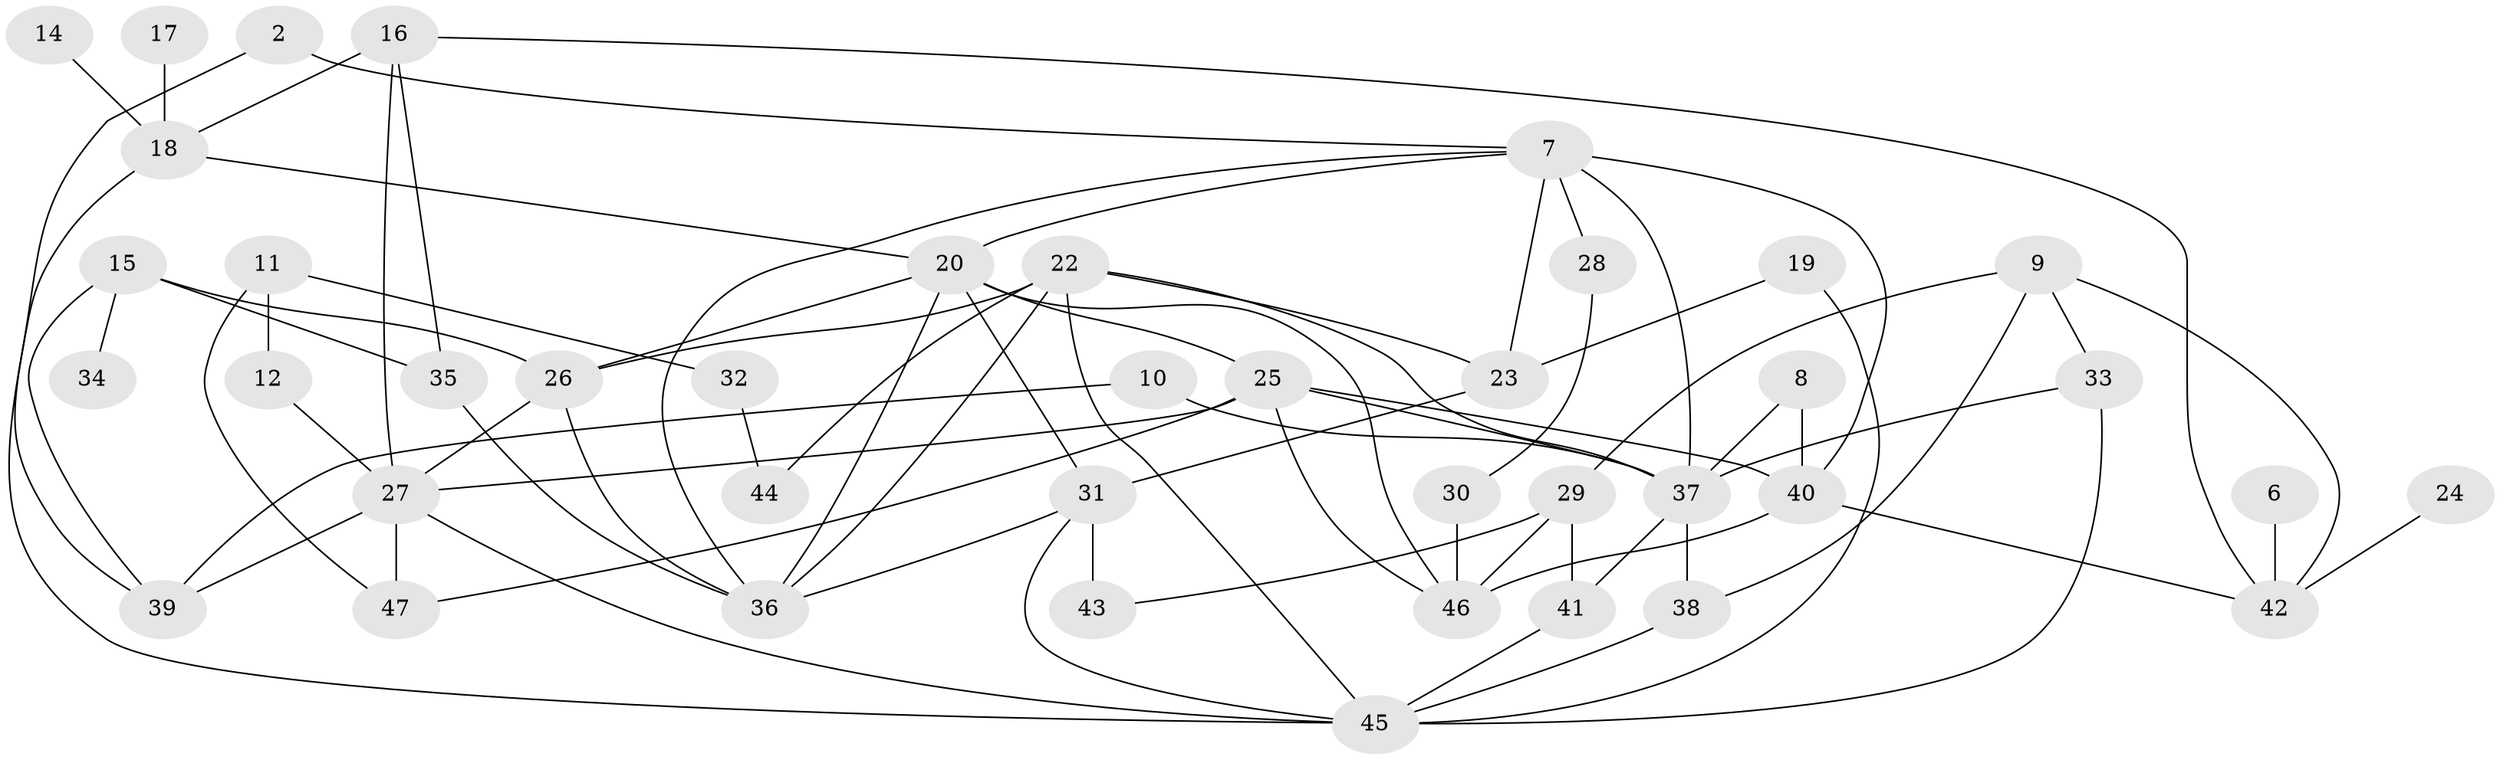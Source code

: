 // original degree distribution, {0: 0.07368421052631578, 5: 0.09473684210526316, 2: 0.2631578947368421, 1: 0.17894736842105263, 3: 0.18947368421052632, 7: 0.021052631578947368, 4: 0.14736842105263157, 6: 0.021052631578947368, 8: 0.010526315789473684}
// Generated by graph-tools (version 1.1) at 2025/00/03/09/25 03:00:47]
// undirected, 41 vertices, 76 edges
graph export_dot {
graph [start="1"]
  node [color=gray90,style=filled];
  2;
  6;
  7;
  8;
  9;
  10;
  11;
  12;
  14;
  15;
  16;
  17;
  18;
  19;
  20;
  22;
  23;
  24;
  25;
  26;
  27;
  28;
  29;
  30;
  31;
  32;
  33;
  34;
  35;
  36;
  37;
  38;
  39;
  40;
  41;
  42;
  43;
  44;
  45;
  46;
  47;
  2 -- 7 [weight=1.0];
  2 -- 39 [weight=1.0];
  6 -- 42 [weight=1.0];
  7 -- 20 [weight=1.0];
  7 -- 23 [weight=1.0];
  7 -- 28 [weight=1.0];
  7 -- 36 [weight=1.0];
  7 -- 37 [weight=2.0];
  7 -- 40 [weight=1.0];
  8 -- 37 [weight=1.0];
  8 -- 40 [weight=1.0];
  9 -- 29 [weight=1.0];
  9 -- 33 [weight=1.0];
  9 -- 38 [weight=1.0];
  9 -- 42 [weight=1.0];
  10 -- 37 [weight=1.0];
  10 -- 39 [weight=1.0];
  11 -- 12 [weight=1.0];
  11 -- 32 [weight=1.0];
  11 -- 47 [weight=1.0];
  12 -- 27 [weight=1.0];
  14 -- 18 [weight=1.0];
  15 -- 26 [weight=1.0];
  15 -- 34 [weight=1.0];
  15 -- 35 [weight=1.0];
  15 -- 39 [weight=1.0];
  16 -- 18 [weight=1.0];
  16 -- 27 [weight=2.0];
  16 -- 35 [weight=1.0];
  16 -- 42 [weight=1.0];
  17 -- 18 [weight=1.0];
  18 -- 20 [weight=1.0];
  18 -- 45 [weight=1.0];
  19 -- 23 [weight=1.0];
  19 -- 45 [weight=1.0];
  20 -- 25 [weight=1.0];
  20 -- 26 [weight=1.0];
  20 -- 31 [weight=1.0];
  20 -- 36 [weight=1.0];
  20 -- 46 [weight=1.0];
  22 -- 23 [weight=1.0];
  22 -- 26 [weight=1.0];
  22 -- 36 [weight=1.0];
  22 -- 37 [weight=1.0];
  22 -- 44 [weight=1.0];
  22 -- 45 [weight=1.0];
  23 -- 31 [weight=1.0];
  24 -- 42 [weight=1.0];
  25 -- 27 [weight=1.0];
  25 -- 37 [weight=1.0];
  25 -- 40 [weight=1.0];
  25 -- 46 [weight=1.0];
  25 -- 47 [weight=1.0];
  26 -- 27 [weight=2.0];
  26 -- 36 [weight=1.0];
  27 -- 39 [weight=1.0];
  27 -- 45 [weight=1.0];
  27 -- 47 [weight=1.0];
  28 -- 30 [weight=1.0];
  29 -- 41 [weight=1.0];
  29 -- 43 [weight=1.0];
  29 -- 46 [weight=2.0];
  30 -- 46 [weight=1.0];
  31 -- 36 [weight=1.0];
  31 -- 43 [weight=1.0];
  31 -- 45 [weight=1.0];
  32 -- 44 [weight=1.0];
  33 -- 37 [weight=1.0];
  33 -- 45 [weight=1.0];
  35 -- 36 [weight=1.0];
  37 -- 38 [weight=1.0];
  37 -- 41 [weight=1.0];
  38 -- 45 [weight=1.0];
  40 -- 42 [weight=1.0];
  40 -- 46 [weight=2.0];
  41 -- 45 [weight=1.0];
}

